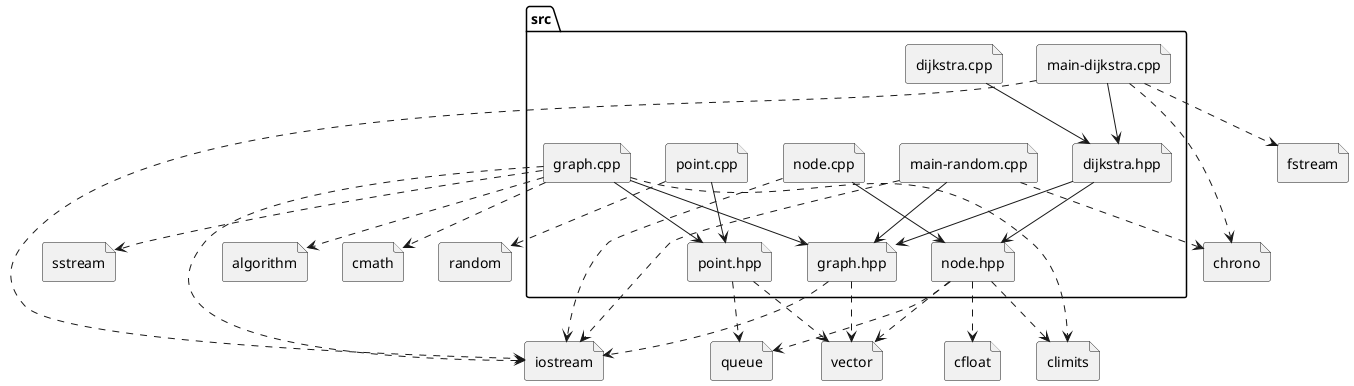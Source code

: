 @startuml
folder "src" as C_0001387619747296316447 {
file "dijkstra.cpp" as C_0000390246509260449276
file "dijkstra.hpp" as C_0001533800189593073025
file "graph.hpp" as C_0001207730928015611339
file "node.hpp" as C_0000889115298352751525
file "main-dijkstra.cpp" as C_0002113514754299535117
file "graph.cpp" as C_0000519116393745759460
file "point.hpp" as C_0000331824337874789376
file "main-random.cpp" as C_0001234500256934121075
file "node.cpp" as C_0001713809020115580148
file "point.cpp" as C_0000559936751280065078
}
file "iostream" as C_0001904672897929120933
file "vector" as C_0000405203884025072971
file "cfloat" as C_0001443375142108826616
file "climits" as C_0001195932073939490173
file "queue" as C_0001383788759594640283
file "chrono" as C_0001231691935535088053
file "fstream" as C_0000542637951694229635
file "algorithm" as C_0000061375732171199979
file "cmath" as C_0002234146420987648503
file "sstream" as C_0001827630812376671277
file "random" as C_0001783092384331884149
C_0000390246509260449276 --> C_0001533800189593073025
C_0001533800189593073025 --> C_0001207730928015611339
C_0001533800189593073025 --> C_0000889115298352751525
C_0001207730928015611339 ..> C_0001904672897929120933
C_0001207730928015611339 ..> C_0000405203884025072971
C_0000889115298352751525 ..> C_0001443375142108826616
C_0000889115298352751525 ..> C_0001195932073939490173
C_0000889115298352751525 ..> C_0001383788759594640283
C_0000889115298352751525 ..> C_0000405203884025072971
C_0002113514754299535117 ..> C_0001231691935535088053
C_0002113514754299535117 ..> C_0000542637951694229635
C_0002113514754299535117 ..> C_0001904672897929120933
C_0002113514754299535117 --> C_0001533800189593073025
C_0000519116393745759460 ..> C_0000061375732171199979
C_0000519116393745759460 ..> C_0001195932073939490173
C_0000519116393745759460 ..> C_0002234146420987648503
C_0000519116393745759460 ..> C_0001904672897929120933
C_0000519116393745759460 ..> C_0001827630812376671277
C_0000519116393745759460 --> C_0001207730928015611339
C_0000519116393745759460 --> C_0000331824337874789376
C_0000331824337874789376 ..> C_0001383788759594640283
C_0000331824337874789376 ..> C_0000405203884025072971
C_0001234500256934121075 ..> C_0001231691935535088053
C_0001234500256934121075 ..> C_0001904672897929120933
C_0001234500256934121075 --> C_0001207730928015611339
C_0001713809020115580148 ..> C_0001904672897929120933
C_0001713809020115580148 --> C_0000889115298352751525
C_0000559936751280065078 ..> C_0001783092384331884149
C_0000559936751280065078 --> C_0000331824337874789376

'Generated with clang-uml, version 0.3.4
'LLVM version Ubuntu clang version 15.0.6
@enduml
